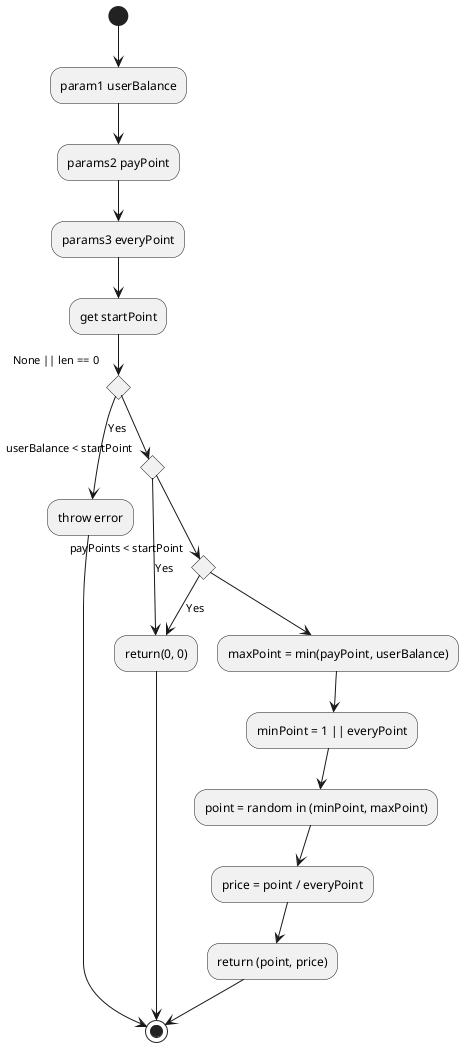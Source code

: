 @startuml
(*)-->param1 userBalance
-->params2 payPoint
-->params3 everyPoint
--> get startPoint
--> if None || len == 0 then
--> [Yes] throw error
--> (*)
else
if userBalance < startPoint then
--> [Yes] return(0, 0)
--> (*)
else
if payPoints < startPoint then
--> [Yes] return(0, 0)
else 
--> maxPoint = min(payPoint, userBalance)
--> minPoint = 1 || everyPoint
--> point = random in (minPoint, maxPoint)
--> price = point / everyPoint
--> return (point, price)
--> (*)
@enduml